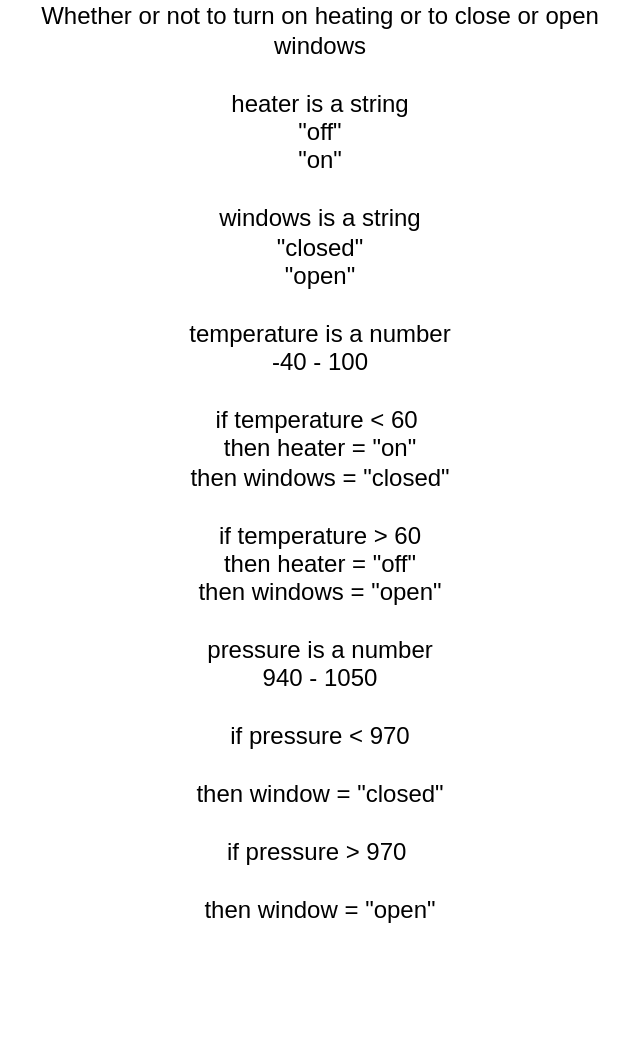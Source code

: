 <mxfile version="13.9.9" type="github">
  <diagram id="FG6YYTk2sED3XfOmZvWB" name="Page-1">
    <mxGraphModel dx="2272" dy="1894" grid="1" gridSize="10" guides="1" tooltips="1" connect="1" arrows="1" fold="1" page="1" pageScale="1" pageWidth="850" pageHeight="1100" math="0" shadow="0">
      <root>
        <mxCell id="0" />
        <mxCell id="1" parent="0" />
        <mxCell id="fQ9IbECkCy0SCe_vt15--2" value="Whether or not to turn on heating or to close or open windows&lt;br&gt;&lt;br&gt;heater is a string&lt;br&gt;&quot;off&quot;&lt;br&gt;&quot;on&quot;&lt;br&gt;&lt;br&gt;windows is a string&lt;br&gt;&quot;closed&quot;&lt;br&gt;&quot;open&quot;&lt;br&gt;&lt;br&gt;temperature is a number&lt;br&gt;-40 - 100&lt;br&gt;&lt;br&gt;if temperature &amp;lt; 60&amp;nbsp;&lt;br&gt;then heater = &quot;on&quot;&lt;br&gt;then windows = &quot;closed&quot;&lt;br&gt;&lt;br&gt;if temperature &amp;gt; 60&lt;br&gt;then heater = &quot;off&quot;&lt;br&gt;then windows = &quot;open&quot;&lt;br&gt;&lt;br&gt;pressure is a number&lt;br&gt;940 - 1050&lt;br&gt;&lt;br&gt;if pressure &amp;lt; 970&lt;br&gt;&lt;br&gt;then window = &quot;closed&quot;&lt;br&gt;&lt;br&gt;if pressure &amp;gt; 970&amp;nbsp;&lt;br&gt;&lt;br&gt;then window = &quot;open&quot;&lt;br&gt;&lt;br&gt;&lt;br&gt;&lt;br&gt;&lt;br&gt;" style="text;html=1;strokeColor=none;fillColor=none;align=center;verticalAlign=middle;whiteSpace=wrap;rounded=0;" vertex="1" parent="1">
          <mxGeometry x="-40" y="-190" width="320" height="520" as="geometry" />
        </mxCell>
      </root>
    </mxGraphModel>
  </diagram>
</mxfile>
